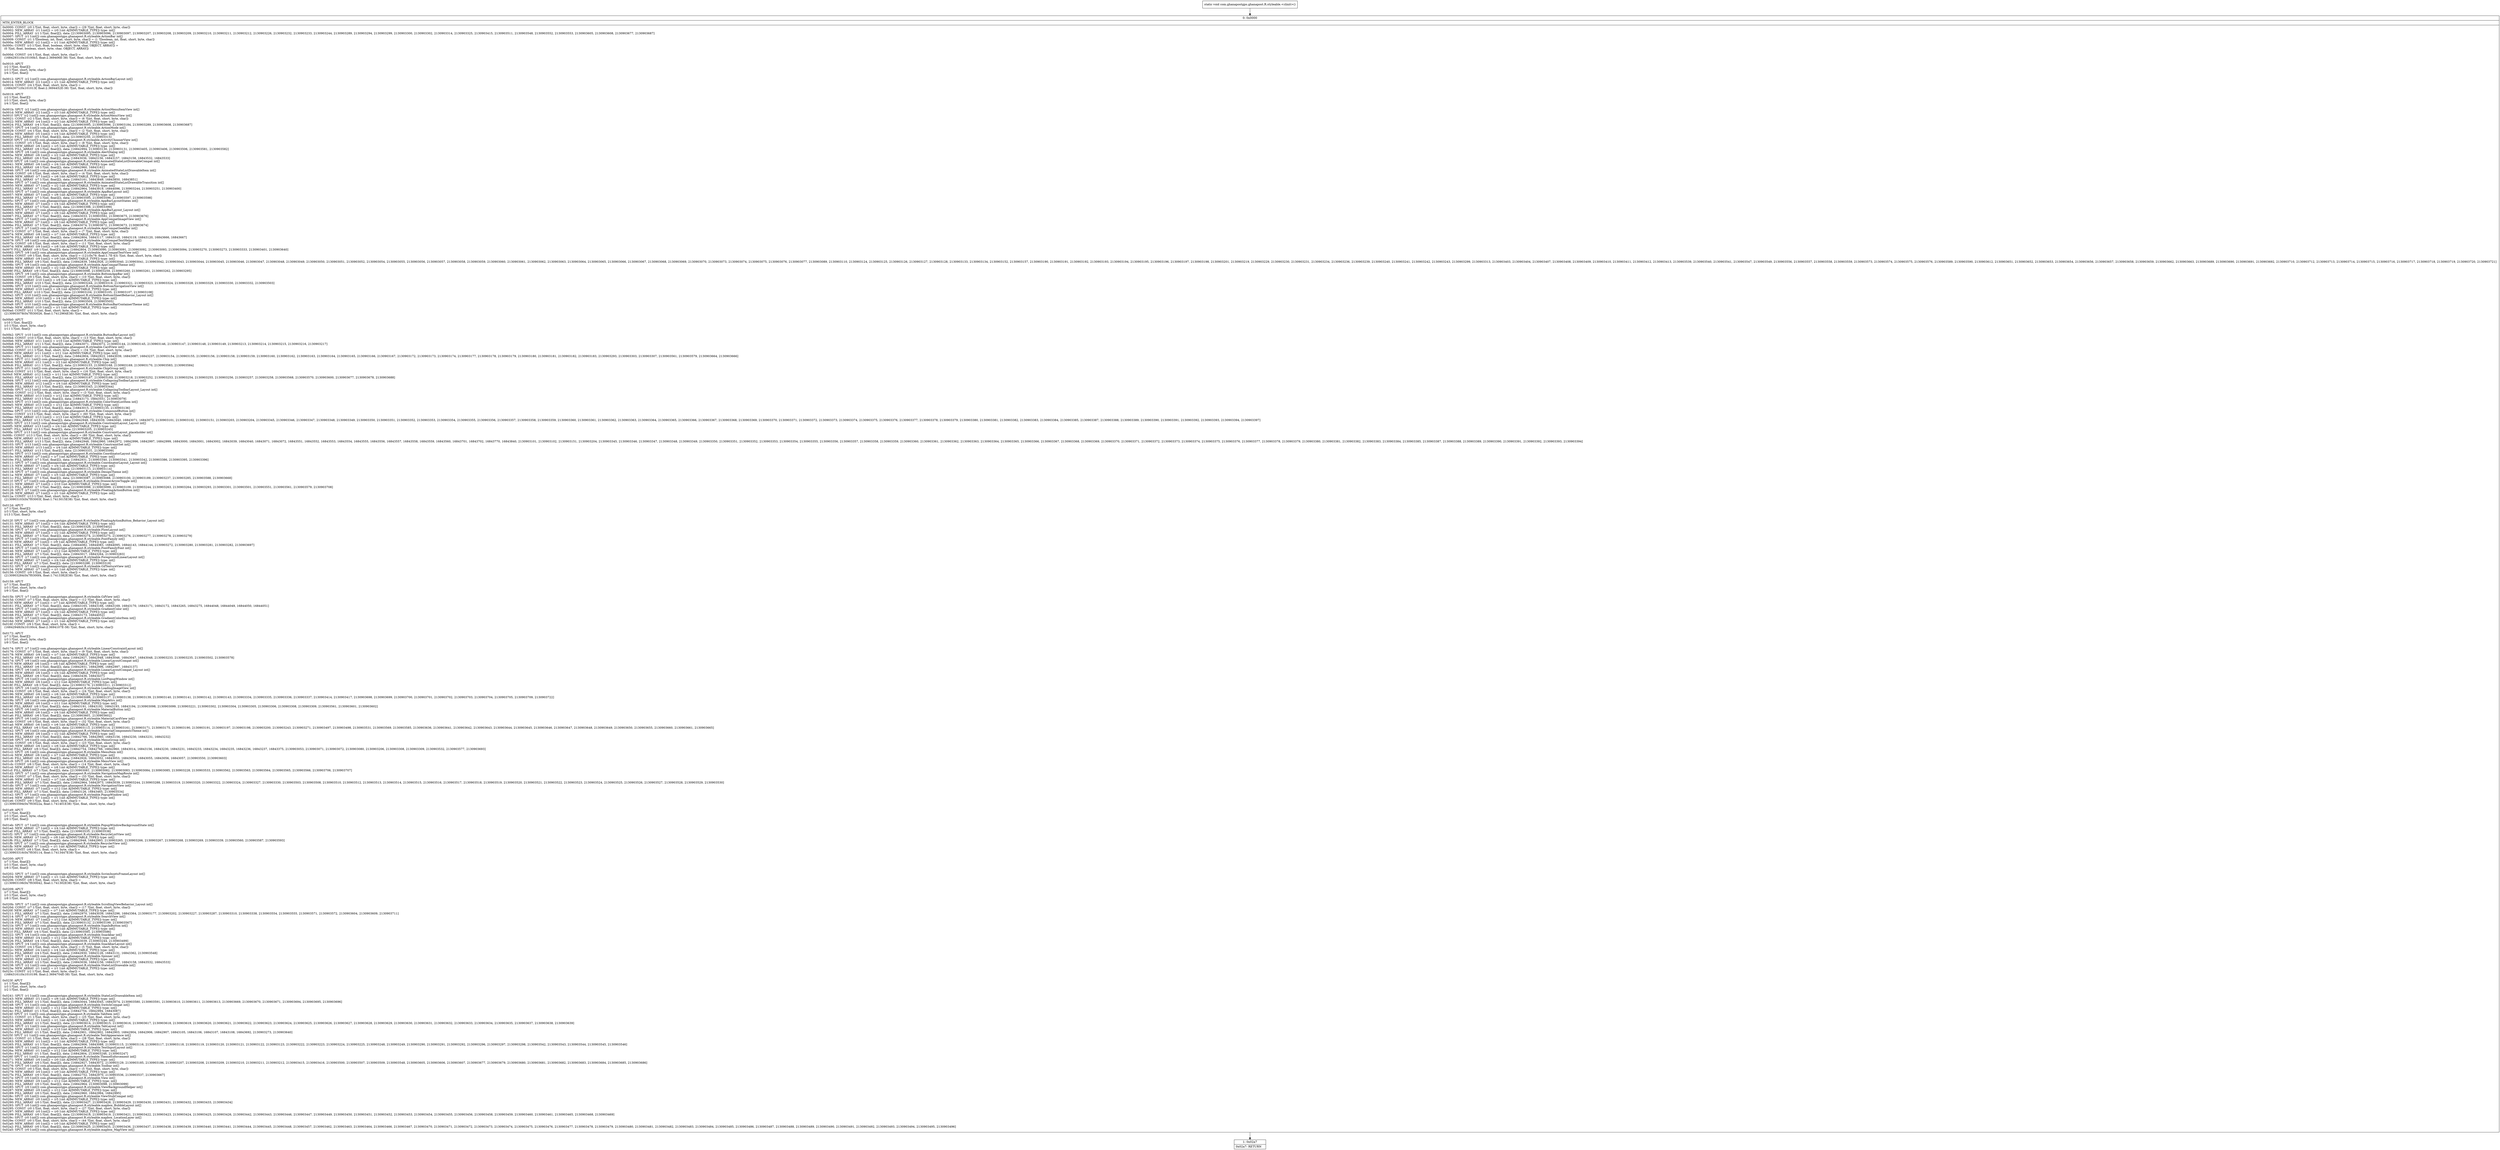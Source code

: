 digraph "CFG forcom.ghanapostgps.ghanapost.R.styleable.\<clinit\>()V" {
Node_0 [shape=record,label="{0\:\ 0x0000|MTH_ENTER_BLOCK\l|0x0000: CONST  (r0 I:?[int, float, short, byte, char]) = (29 ?[int, float, short, byte, char]) \l0x0002: NEW_ARRAY  (r1 I:int[]) = (r0 I:int A[IMMUTABLE_TYPE]) type: int[] \l0x0004: FILL_ARRAY  (r1 I:?[int, float][]), data: [2130903095, 2130903096, 2130903097, 2130903207, 2130903208, 2130903209, 2130903210, 2130903211, 2130903212, 2130903226, 2130903232, 2130903233, 2130903244, 2130903289, 2130903294, 2130903299, 2130903300, 2130903302, 2130903314, 2130903325, 2130903415, 2130903511, 2130903548, 2130903552, 2130903553, 2130903605, 2130903608, 2130903677, 2130903687] \l0x0007: SPUT  (r1 I:int[]) com.ghanapostgps.ghanapost.R.styleable.ActionBar int[] \l0x0009: CONST  (r1 I:?[boolean, int, float, short, byte, char]) = (1 ?[boolean, int, float, short, byte, char]) \l0x000a: NEW_ARRAY  (r2 I:int[]) = (r1 I:int A[IMMUTABLE_TYPE]) type: int[] \l0x000c: CONST  (r3 I:?[int, float, boolean, short, byte, char, OBJECT, ARRAY]) = \l  (0 ?[int, float, boolean, short, byte, char, OBJECT, ARRAY])\l \l0x000d: CONST  (r4 I:?[int, float, short, byte, char]) = \l  (16842931(0x10100b3, float:2.369406E\-38) ?[int, float, short, byte, char])\l \l0x0010: APUT  \l  (r2 I:?[int, float][])\l  (r3 I:?[int, short, byte, char])\l  (r4 I:?[int, float])\l \l0x0012: SPUT  (r2 I:int[]) com.ghanapostgps.ghanapost.R.styleable.ActionBarLayout int[] \l0x0014: NEW_ARRAY  (r2 I:int[]) = (r1 I:int A[IMMUTABLE_TYPE]) type: int[] \l0x0016: CONST  (r4 I:?[int, float, short, byte, char]) = \l  (16843071(0x101013f, float:2.3694452E\-38) ?[int, float, short, byte, char])\l \l0x0019: APUT  \l  (r2 I:?[int, float][])\l  (r3 I:?[int, short, byte, char])\l  (r4 I:?[int, float])\l \l0x001b: SPUT  (r2 I:int[]) com.ghanapostgps.ghanapost.R.styleable.ActionMenuItemView int[] \l0x001d: NEW_ARRAY  (r2 I:int[]) = (r3 I:int A[IMMUTABLE_TYPE]) type: int[] \l0x001f: SPUT  (r2 I:int[]) com.ghanapostgps.ghanapost.R.styleable.ActionMenuView int[] \l0x0021: CONST  (r2 I:?[int, float, short, byte, char]) = (6 ?[int, float, short, byte, char]) \l0x0022: NEW_ARRAY  (r4 I:int[]) = (r2 I:int A[IMMUTABLE_TYPE]) type: int[] \l0x0024: FILL_ARRAY  (r4 I:?[int, float][]), data: [2130903095, 2130903096, 2130903184, 2130903289, 2130903608, 2130903687] \l0x0027: SPUT  (r4 I:int[]) com.ghanapostgps.ghanapost.R.styleable.ActionMode int[] \l0x0029: CONST  (r4 I:?[int, float, short, byte, char]) = (2 ?[int, float, short, byte, char]) \l0x002a: NEW_ARRAY  (r5 I:int[]) = (r4 I:int A[IMMUTABLE_TYPE]) type: int[] \l0x002c: FILL_ARRAY  (r5 I:?[int, float][]), data: [2130903250, 2130903315] \l0x002f: SPUT  (r5 I:int[]) com.ghanapostgps.ghanapost.R.styleable.ActivityChooserView int[] \l0x0031: CONST  (r5 I:?[int, float, short, byte, char]) = (8 ?[int, float, short, byte, char]) \l0x0033: NEW_ARRAY  (r6 I:int[]) = (r5 I:int A[IMMUTABLE_TYPE]) type: int[] \l0x0035: FILL_ARRAY  (r6 I:?[int, float][]), data: [16842994, 2130903130, 2130903131, 2130903405, 2130903406, 2130903506, 2130903581, 2130903582] \l0x0038: SPUT  (r6 I:int[]) com.ghanapostgps.ghanapost.R.styleable.AlertDialog int[] \l0x003a: NEW_ARRAY  (r6 I:int[]) = (r2 I:int A[IMMUTABLE_TYPE]) type: int[] \l0x003c: FILL_ARRAY  (r6 I:?[int, float][]), data: [16843036, 16843156, 16843157, 16843158, 16843532, 16843533] \l0x003f: SPUT  (r6 I:int[]) com.ghanapostgps.ghanapost.R.styleable.AnimatedStateListDrawableCompat int[] \l0x0041: NEW_ARRAY  (r6 I:int[]) = (r4 I:int A[IMMUTABLE_TYPE]) type: int[] \l0x0043: FILL_ARRAY  (r6 I:?[int, float][]), data: [16842960, 16843161] \l0x0046: SPUT  (r6 I:int[]) com.ghanapostgps.ghanapost.R.styleable.AnimatedStateListDrawableItem int[] \l0x0048: CONST  (r6 I:?[int, float, short, byte, char]) = (4 ?[int, float, short, byte, char]) \l0x0049: NEW_ARRAY  (r7 I:int[]) = (r6 I:int A[IMMUTABLE_TYPE]) type: int[] \l0x004b: FILL_ARRAY  (r7 I:?[int, float][]), data: [16843161, 16843849, 16843850, 16843851] \l0x004e: SPUT  (r7 I:int[]) com.ghanapostgps.ghanapost.R.styleable.AnimatedStateListDrawableTransition int[] \l0x0050: NEW_ARRAY  (r7 I:int[]) = (r2 I:int A[IMMUTABLE_TYPE]) type: int[] \l0x0052: FILL_ARRAY  (r7 I:?[int, float][]), data: [16842964, 16843919, 16844096, 2130903244, 2130903251, 2130903400] \l0x0055: SPUT  (r7 I:int[]) com.ghanapostgps.ghanapost.R.styleable.AppBarLayout int[] \l0x0057: NEW_ARRAY  (r7 I:int[]) = (r6 I:int A[IMMUTABLE_TYPE]) type: int[] \l0x0059: FILL_ARRAY  (r7 I:?[int, float][]), data: [2130903595, 2130903596, 2130903597, 2130903598] \l0x005c: SPUT  (r7 I:int[]) com.ghanapostgps.ghanapost.R.styleable.AppBarLayoutStates int[] \l0x005e: NEW_ARRAY  (r7 I:int[]) = (r4 I:int A[IMMUTABLE_TYPE]) type: int[] \l0x0060: FILL_ARRAY  (r7 I:?[int, float][]), data: [2130903398, 2130903399] \l0x0063: SPUT  (r7 I:int[]) com.ghanapostgps.ghanapost.R.styleable.AppBarLayout_Layout int[] \l0x0065: NEW_ARRAY  (r7 I:int[]) = (r6 I:int A[IMMUTABLE_TYPE]) type: int[] \l0x0067: FILL_ARRAY  (r7 I:?[int, float][]), data: [16843033, 2130903592, 2130903675, 2130903676] \l0x006a: SPUT  (r7 I:int[]) com.ghanapostgps.ghanapost.R.styleable.AppCompatImageView int[] \l0x006c: NEW_ARRAY  (r7 I:int[]) = (r6 I:int A[IMMUTABLE_TYPE]) type: int[] \l0x006e: FILL_ARRAY  (r7 I:?[int, float][]), data: [16843074, 2130903672, 2130903673, 2130903674] \l0x0071: SPUT  (r7 I:int[]) com.ghanapostgps.ghanapost.R.styleable.AppCompatSeekBar int[] \l0x0073: CONST  (r7 I:?[int, float, short, byte, char]) = (7 ?[int, float, short, byte, char]) \l0x0074: NEW_ARRAY  (r8 I:int[]) = (r7 I:int A[IMMUTABLE_TYPE]) type: int[] \l0x0076: FILL_ARRAY  (r8 I:?[int, float][]), data: [16842804, 16843117, 16843118, 16843119, 16843120, 16843666, 16843667] \l0x0079: SPUT  (r8 I:int[]) com.ghanapostgps.ghanapost.R.styleable.AppCompatTextHelper int[] \l0x007b: CONST  (r8 I:?[int, float, short, byte, char]) = (11 ?[int, float, short, byte, char]) \l0x007d: NEW_ARRAY  (r9 I:int[]) = (r8 I:int A[IMMUTABLE_TYPE]) type: int[] \l0x007f: FILL_ARRAY  (r9 I:?[int, float][]), data: [16842804, 2130903090, 2130903091, 2130903092, 2130903093, 2130903094, 2130903270, 2130903273, 2130903333, 2130903401, 2130903640] \l0x0082: SPUT  (r9 I:int[]) com.ghanapostgps.ghanapost.R.styleable.AppCompatTextView int[] \l0x0084: CONST  (r9 I:?[int, float, short, byte, char]) = (121(0x79, float:1.7E\-43) ?[int, float, short, byte, char]) \l0x0086: NEW_ARRAY  (r9 I:int[]) = (r9 I:int A[IMMUTABLE_TYPE]) type: int[] \l0x0088: FILL_ARRAY  (r9 I:?[int, float][]), data: [16842839, 16842926, 2130903040, 2130903041, 2130903042, 2130903043, 2130903044, 2130903045, 2130903046, 2130903047, 2130903048, 2130903049, 2130903050, 2130903051, 2130903052, 2130903054, 2130903055, 2130903056, 2130903057, 2130903058, 2130903059, 2130903060, 2130903061, 2130903062, 2130903063, 2130903064, 2130903065, 2130903066, 2130903067, 2130903068, 2130903069, 2130903070, 2130903073, 2130903074, 2130903075, 2130903076, 2130903077, 2130903089, 2130903110, 2130903124, 2130903125, 2130903126, 2130903127, 2130903128, 2130903133, 2130903134, 2130903152, 2130903157, 2130903190, 2130903191, 2130903192, 2130903193, 2130903194, 2130903195, 2130903196, 2130903197, 2130903198, 2130903201, 2130903219, 2130903229, 2130903230, 2130903231, 2130903234, 2130903236, 2130903239, 2130903240, 2130903241, 2130903242, 2130903243, 2130903299, 2130903313, 2130903403, 2130903404, 2130903407, 2130903408, 2130903409, 2130903410, 2130903411, 2130903412, 2130903413, 2130903539, 2130903540, 2130903541, 2130903547, 2130903549, 2130903556, 2130903557, 2130903558, 2130903559, 2130903573, 2130903574, 2130903575, 2130903576, 2130903589, 2130903590, 2130903612, 2130903651, 2130903652, 2130903653, 2130903654, 2130903656, 2130903657, 2130903658, 2130903659, 2130903662, 2130903663, 2130903689, 2130903690, 2130903691, 2130903692, 2130903710, 2130903712, 2130903713, 2130903714, 2130903715, 2130903716, 2130903717, 2130903718, 2130903719, 2130903720, 2130903721] \l0x008b: SPUT  (r9 I:int[]) com.ghanapostgps.ghanapost.R.styleable.AppCompatTheme int[] \l0x008d: NEW_ARRAY  (r9 I:int[]) = (r2 I:int A[IMMUTABLE_TYPE]) type: int[] \l0x008f: FILL_ARRAY  (r9 I:?[int, float][]), data: [2130903098, 2130903259, 2130903260, 2130903261, 2130903262, 2130903295] \l0x0092: SPUT  (r9 I:int[]) com.ghanapostgps.ghanapost.R.styleable.BottomAppBar int[] \l0x0094: CONST  (r9 I:?[int, float, short, byte, char]) = (10 ?[int, float, short, byte, char]) \l0x0096: NEW_ARRAY  (r10 I:int[]) = (r9 I:int A[IMMUTABLE_TYPE]) type: int[] \l0x0098: FILL_ARRAY  (r10 I:?[int, float][]), data: [2130903244, 2130903319, 2130903321, 2130903323, 2130903324, 2130903328, 2130903329, 2130903330, 2130903332, 2130903503] \l0x009b: SPUT  (r10 I:int[]) com.ghanapostgps.ghanapost.R.styleable.BottomNavigationView int[] \l0x009d: NEW_ARRAY  (r10 I:int[]) = (r6 I:int A[IMMUTABLE_TYPE]) type: int[] \l0x009f: FILL_ARRAY  (r10 I:?[int, float][]), data: [2130903104, 2130903105, 2130903107, 2130903108] \l0x00a2: SPUT  (r10 I:int[]) com.ghanapostgps.ghanapost.R.styleable.BottomSheetBehavior_Layout int[] \l0x00a4: NEW_ARRAY  (r10 I:int[]) = (r4 I:int A[IMMUTABLE_TYPE]) type: int[] \l0x00a6: FILL_ARRAY  (r10 I:?[int, float][]), data: [2130903504, 2130903505] \l0x00a9: SPUT  (r10 I:int[]) com.ghanapostgps.ghanapost.R.styleable.ButtonBarContainerTheme int[] \l0x00ab: NEW_ARRAY  (r10 I:int[]) = (r1 I:int A[IMMUTABLE_TYPE]) type: int[] \l0x00ad: CONST  (r11 I:?[int, float, short, byte, char]) = \l  (2130903078(0x7f030026, float:1.7412964E38) ?[int, float, short, byte, char])\l \l0x00b0: APUT  \l  (r10 I:?[int, float][])\l  (r3 I:?[int, short, byte, char])\l  (r11 I:?[int, float])\l \l0x00b2: SPUT  (r10 I:int[]) com.ghanapostgps.ghanapost.R.styleable.ButtonBarLayout int[] \l0x00b4: CONST  (r10 I:?[int, float, short, byte, char]) = (13 ?[int, float, short, byte, char]) \l0x00b6: NEW_ARRAY  (r11 I:int[]) = (r10 I:int A[IMMUTABLE_TYPE]) type: int[] \l0x00b8: FILL_ARRAY  (r11 I:?[int, float][]), data: [16843071, 16843072, 2130903144, 2130903145, 2130903146, 2130903147, 2130903148, 2130903149, 2130903213, 2130903214, 2130903215, 2130903216, 2130903217] \l0x00bb: SPUT  (r11 I:int[]) com.ghanapostgps.ghanapost.R.styleable.CardView int[] \l0x00bd: CONST  (r11 I:?[int, float, short, byte, char]) = (34 ?[int, float, short, byte, char]) \l0x00bf: NEW_ARRAY  (r11 I:int[]) = (r11 I:int A[IMMUTABLE_TYPE]) type: int[] \l0x00c1: FILL_ARRAY  (r11 I:?[int, float][]), data: [16842804, 16842923, 16843039, 16843087, 16843237, 2130903154, 2130903155, 2130903156, 2130903158, 2130903159, 2130903160, 2130903162, 2130903163, 2130903164, 2130903165, 2130903166, 2130903167, 2130903172, 2130903173, 2130903174, 2130903177, 2130903178, 2130903179, 2130903180, 2130903181, 2130903182, 2130903183, 2130903293, 2130903303, 2130903307, 2130903561, 2130903579, 2130903664, 2130903666] \l0x00c4: SPUT  (r11 I:int[]) com.ghanapostgps.ghanapost.R.styleable.Chip int[] \l0x00c6: NEW_ARRAY  (r11 I:int[]) = (r2 I:int A[IMMUTABLE_TYPE]) type: int[] \l0x00c8: FILL_ARRAY  (r11 I:?[int, float][]), data: [2130903153, 2130903168, 2130903169, 2130903170, 2130903583, 2130903584] \l0x00cb: SPUT  (r11 I:int[]) com.ghanapostgps.ghanapost.R.styleable.ChipGroup int[] \l0x00cd: CONST  (r11 I:?[int, float, short, byte, char]) = (16 ?[int, float, short, byte, char]) \l0x00cf: NEW_ARRAY  (r12 I:int[]) = (r11 I:int A[IMMUTABLE_TYPE]) type: int[] \l0x00d1: FILL_ARRAY  (r12 I:?[int, float][]), data: [2130903187, 2130903188, 2130903218, 2130903252, 2130903253, 2130903254, 2130903255, 2130903256, 2130903257, 2130903258, 2130903568, 2130903570, 2130903600, 2130903677, 2130903678, 2130903688] \l0x00d4: SPUT  (r12 I:int[]) com.ghanapostgps.ghanapost.R.styleable.CollapsingToolbarLayout int[] \l0x00d6: NEW_ARRAY  (r12 I:int[]) = (r4 I:int A[IMMUTABLE_TYPE]) type: int[] \l0x00d8: FILL_ARRAY  (r12 I:?[int, float][]), data: [2130903343, 2130903344] \l0x00db: SPUT  (r12 I:int[]) com.ghanapostgps.ghanapost.R.styleable.CollapsingToolbarLayout_Layout int[] \l0x00dd: CONST  (r12 I:?[int, float, short, byte, char]) = (3 ?[int, float, short, byte, char]) \l0x00de: NEW_ARRAY  (r13 I:int[]) = (r12 I:int A[IMMUTABLE_TYPE]) type: int[] \l0x00e0: FILL_ARRAY  (r13 I:?[int, float][]), data: [16843173, 16843551, 2130903079] \l0x00e3: SPUT  (r13 I:int[]) com.ghanapostgps.ghanapost.R.styleable.ColorStateListItem int[] \l0x00e5: NEW_ARRAY  (r13 I:int[]) = (r12 I:int A[IMMUTABLE_TYPE]) type: int[] \l0x00e7: FILL_ARRAY  (r13 I:?[int, float][]), data: [16843015, 2130903135, 2130903136] \l0x00ea: SPUT  (r13 I:int[]) com.ghanapostgps.ghanapost.R.styleable.CompoundButton int[] \l0x00ec: CONST  (r13 I:?[int, float, short, byte, char]) = (60 ?[int, float, short, byte, char]) \l0x00ee: NEW_ARRAY  (r13 I:int[]) = (r13 I:int A[IMMUTABLE_TYPE]) type: int[] \l0x00f0: FILL_ARRAY  (r13 I:?[int, float][]), data: [16842948, 16843039, 16843040, 16843071, 16843072, 2130903101, 2130903102, 2130903151, 2130903203, 2130903204, 2130903345, 2130903346, 2130903347, 2130903348, 2130903349, 2130903350, 2130903351, 2130903352, 2130903353, 2130903354, 2130903355, 2130903356, 2130903357, 2130903358, 2130903359, 2130903360, 2130903361, 2130903362, 2130903363, 2130903364, 2130903365, 2130903366, 2130903367, 2130903368, 2130903369, 2130903370, 2130903371, 2130903372, 2130903373, 2130903374, 2130903375, 2130903376, 2130903377, 2130903378, 2130903379, 2130903380, 2130903381, 2130903382, 2130903383, 2130903384, 2130903385, 2130903387, 2130903388, 2130903389, 2130903390, 2130903391, 2130903392, 2130903393, 2130903394, 2130903397] \l0x00f3: SPUT  (r13 I:int[]) com.ghanapostgps.ghanapost.R.styleable.ConstraintLayout_Layout int[] \l0x00f5: NEW_ARRAY  (r13 I:int[]) = (r4 I:int A[IMMUTABLE_TYPE]) type: int[] \l0x00f7: FILL_ARRAY  (r13 I:?[int, float][]), data: [2130903205, 2130903245] \l0x00fa: SPUT  (r13 I:int[]) com.ghanapostgps.ghanapost.R.styleable.ConstraintLayout_placeholder int[] \l0x00fc: CONST  (r13 I:?[int, float, short, byte, char]) = (80 ?[int, float, short, byte, char]) \l0x00fe: NEW_ARRAY  (r13 I:int[]) = (r13 I:int A[IMMUTABLE_TYPE]) type: int[] \l0x0100: FILL_ARRAY  (r13 I:?[int, float][]), data: [16842948, 16842960, 16842972, 16842996, 16842997, 16842999, 16843000, 16843001, 16843002, 16843039, 16843040, 16843071, 16843072, 16843551, 16843552, 16843553, 16843554, 16843555, 16843556, 16843557, 16843558, 16843559, 16843560, 16843701, 16843702, 16843770, 16843840, 2130903101, 2130903102, 2130903151, 2130903204, 2130903345, 2130903346, 2130903347, 2130903348, 2130903349, 2130903350, 2130903351, 2130903352, 2130903353, 2130903354, 2130903355, 2130903356, 2130903357, 2130903358, 2130903359, 2130903360, 2130903361, 2130903362, 2130903363, 2130903364, 2130903365, 2130903366, 2130903367, 2130903368, 2130903369, 2130903370, 2130903371, 2130903372, 2130903373, 2130903374, 2130903375, 2130903376, 2130903377, 2130903378, 2130903379, 2130903380, 2130903381, 2130903382, 2130903383, 2130903384, 2130903385, 2130903387, 2130903388, 2130903389, 2130903390, 2130903391, 2130903392, 2130903393, 2130903394] \l0x0103: SPUT  (r13 I:int[]) com.ghanapostgps.ghanapost.R.styleable.ConstraintSet int[] \l0x0105: NEW_ARRAY  (r13 I:int[]) = (r4 I:int A[IMMUTABLE_TYPE]) type: int[] \l0x0107: FILL_ARRAY  (r13 I:?[int, float][]), data: [2130903331, 2130903599] \l0x010a: SPUT  (r13 I:int[]) com.ghanapostgps.ghanapost.R.styleable.CoordinatorLayout int[] \l0x010c: NEW_ARRAY  (r7 I:int[]) = (r7 I:int A[IMMUTABLE_TYPE]) type: int[] \l0x010e: FILL_ARRAY  (r7 I:?[int, float][]), data: [16842931, 2130903340, 2130903341, 2130903342, 2130903386, 2130903395, 2130903396] \l0x0111: SPUT  (r7 I:int[]) com.ghanapostgps.ghanapost.R.styleable.CoordinatorLayout_Layout int[] \l0x0113: NEW_ARRAY  (r7 I:int[]) = (r4 I:int A[IMMUTABLE_TYPE]) type: int[] \l0x0115: FILL_ARRAY  (r7 I:?[int, float][]), data: [2130903113, 2130903114] \l0x0118: SPUT  (r7 I:int[]) com.ghanapostgps.ghanapost.R.styleable.DesignTheme int[] \l0x011a: NEW_ARRAY  (r7 I:int[]) = (r5 I:int A[IMMUTABLE_TYPE]) type: int[] \l0x011c: FILL_ARRAY  (r7 I:?[int, float][]), data: [2130903087, 2130903088, 2130903100, 2130903189, 2130903237, 2130903285, 2130903588, 2130903668] \l0x011f: SPUT  (r7 I:int[]) com.ghanapostgps.ghanapost.R.styleable.DrawerArrowToggle int[] \l0x0121: NEW_ARRAY  (r7 I:int[]) = (r10 I:int A[IMMUTABLE_TYPE]) type: int[] \l0x0123: FILL_ARRAY  (r7 I:?[int, float][]), data: [2130903098, 2130903099, 2130903109, 2130903244, 2130903263, 2130903264, 2130903293, 2130903301, 2130903501, 2130903551, 2130903561, 2130903579, 2130903708] \l0x0126: SPUT  (r7 I:int[]) com.ghanapostgps.ghanapost.R.styleable.FloatingActionButton int[] \l0x0128: NEW_ARRAY  (r7 I:int[]) = (r1 I:int A[IMMUTABLE_TYPE]) type: int[] \l0x012a: CONST  (r13 I:?[int, float, short, byte, char]) = \l  (2130903103(0x7f03003f, float:1.7413015E38) ?[int, float, short, byte, char])\l \l0x012d: APUT  \l  (r7 I:?[int, float][])\l  (r3 I:?[int, short, byte, char])\l  (r13 I:?[int, float])\l \l0x012f: SPUT  (r7 I:int[]) com.ghanapostgps.ghanapost.R.styleable.FloatingActionButton_Behavior_Layout int[] \l0x0131: NEW_ARRAY  (r7 I:int[]) = (r4 I:int A[IMMUTABLE_TYPE]) type: int[] \l0x0133: FILL_ARRAY  (r7 I:?[int, float][]), data: [2130903326, 2130903402] \l0x0136: SPUT  (r7 I:int[]) com.ghanapostgps.ghanapost.R.styleable.FlowLayout int[] \l0x0138: NEW_ARRAY  (r7 I:int[]) = (r2 I:int A[IMMUTABLE_TYPE]) type: int[] \l0x013a: FILL_ARRAY  (r7 I:?[int, float][]), data: [2130903274, 2130903275, 2130903276, 2130903277, 2130903278, 2130903279] \l0x013d: SPUT  (r7 I:int[]) com.ghanapostgps.ghanapost.R.styleable.FontFamily int[] \l0x013f: NEW_ARRAY  (r7 I:int[]) = (r9 I:int A[IMMUTABLE_TYPE]) type: int[] \l0x0141: FILL_ARRAY  (r7 I:?[int, float][]), data: [16844082, 16844083, 16844095, 16844143, 16844144, 2130903272, 2130903280, 2130903281, 2130903282, 2130903697] \l0x0144: SPUT  (r7 I:int[]) com.ghanapostgps.ghanapost.R.styleable.FontFamilyFont int[] \l0x0146: NEW_ARRAY  (r7 I:int[]) = (r12 I:int A[IMMUTABLE_TYPE]) type: int[] \l0x0148: FILL_ARRAY  (r7 I:?[int, float][]), data: [16843017, 16843264, 2130903283] \l0x014b: SPUT  (r7 I:int[]) com.ghanapostgps.ghanapost.R.styleable.ForegroundLinearLayout int[] \l0x014d: NEW_ARRAY  (r7 I:int[]) = (r4 I:int A[IMMUTABLE_TYPE]) type: int[] \l0x014f: FILL_ARRAY  (r7 I:?[int, float][]), data: [2130903286, 2130903318] \l0x0152: SPUT  (r7 I:int[]) com.ghanapostgps.ghanapost.R.styleable.GifTextureView int[] \l0x0154: NEW_ARRAY  (r7 I:int[]) = (r1 I:int A[IMMUTABLE_TYPE]) type: int[] \l0x0156: CONST  (r9 I:?[int, float, short, byte, char]) = \l  (2130903284(0x7f0300f4, float:1.7413382E38) ?[int, float, short, byte, char])\l \l0x0159: APUT  \l  (r7 I:?[int, float][])\l  (r3 I:?[int, short, byte, char])\l  (r9 I:?[int, float])\l \l0x015b: SPUT  (r7 I:int[]) com.ghanapostgps.ghanapost.R.styleable.GifView int[] \l0x015d: CONST  (r7 I:?[int, float, short, byte, char]) = (12 ?[int, float, short, byte, char]) \l0x015f: NEW_ARRAY  (r7 I:int[]) = (r7 I:int A[IMMUTABLE_TYPE]) type: int[] \l0x0161: FILL_ARRAY  (r7 I:?[int, float][]), data: [16843165, 16843166, 16843169, 16843170, 16843171, 16843172, 16843265, 16843275, 16844048, 16844049, 16844050, 16844051] \l0x0164: SPUT  (r7 I:int[]) com.ghanapostgps.ghanapost.R.styleable.GradientColor int[] \l0x0166: NEW_ARRAY  (r7 I:int[]) = (r4 I:int A[IMMUTABLE_TYPE]) type: int[] \l0x0168: FILL_ARRAY  (r7 I:?[int, float][]), data: [16843173, 16844052] \l0x016b: SPUT  (r7 I:int[]) com.ghanapostgps.ghanapost.R.styleable.GradientColorItem int[] \l0x016d: NEW_ARRAY  (r7 I:int[]) = (r1 I:int A[IMMUTABLE_TYPE]) type: int[] \l0x016f: CONST  (r9 I:?[int, float, short, byte, char]) = \l  (16842948(0x10100c4, float:2.3694107E\-38) ?[int, float, short, byte, char])\l \l0x0172: APUT  \l  (r7 I:?[int, float][])\l  (r3 I:?[int, short, byte, char])\l  (r9 I:?[int, float])\l \l0x0174: SPUT  (r7 I:int[]) com.ghanapostgps.ghanapost.R.styleable.LinearConstraintLayout int[] \l0x0176: CONST  (r7 I:?[int, float, short, byte, char]) = (9 ?[int, float, short, byte, char]) \l0x0178: NEW_ARRAY  (r9 I:int[]) = (r7 I:int A[IMMUTABLE_TYPE]) type: int[] \l0x017a: FILL_ARRAY  (r9 I:?[int, float][]), data: [16842927, 16842948, 16843046, 16843047, 16843048, 2130903233, 2130903235, 2130903502, 2130903578] \l0x017d: SPUT  (r9 I:int[]) com.ghanapostgps.ghanapost.R.styleable.LinearLayoutCompat int[] \l0x017f: NEW_ARRAY  (r6 I:int[]) = (r6 I:int A[IMMUTABLE_TYPE]) type: int[] \l0x0181: FILL_ARRAY  (r6 I:?[int, float][]), data: [16842931, 16842996, 16842997, 16843137] \l0x0184: SPUT  (r6 I:int[]) com.ghanapostgps.ghanapost.R.styleable.LinearLayoutCompat_Layout int[] \l0x0186: NEW_ARRAY  (r6 I:int[]) = (r4 I:int A[IMMUTABLE_TYPE]) type: int[] \l0x0188: FILL_ARRAY  (r6 I:?[int, float][]), data: [16843436, 16843437] \l0x018b: SPUT  (r6 I:int[]) com.ghanapostgps.ghanapost.R.styleable.ListPopupWindow int[] \l0x018d: NEW_ARRAY  (r6 I:int[]) = (r12 I:int A[IMMUTABLE_TYPE]) type: int[] \l0x018f: FILL_ARRAY  (r6 I:?[int, float][]), data: [2130903176, 2130903311, 2130903312] \l0x0192: SPUT  (r6 I:int[]) com.ghanapostgps.ghanapost.R.styleable.LoadingImageView int[] \l0x0194: CONST  (r6 I:?[int, float, short, byte, char]) = (24 ?[int, float, short, byte, char]) \l0x0196: NEW_ARRAY  (r6 I:int[]) = (r6 I:int A[IMMUTABLE_TYPE]) type: int[] \l0x0198: FILL_ARRAY  (r6 I:?[int, float][]), data: [2130903086, 2130903137, 2130903138, 2130903139, 2130903140, 2130903141, 2130903142, 2130903143, 2130903334, 2130903335, 2130903336, 2130903337, 2130903414, 2130903417, 2130903698, 2130903699, 2130903700, 2130903701, 2130903702, 2130903703, 2130903704, 2130903705, 2130903709, 2130903722] \l0x019b: SPUT  (r6 I:int[]) com.ghanapostgps.ghanapost.R.styleable.MapAttrs int[] \l0x019d: NEW_ARRAY  (r6 I:int[]) = (r11 I:int A[IMMUTABLE_TYPE]) type: int[] \l0x019f: FILL_ARRAY  (r6 I:?[int, float][]), data: [16843191, 16843192, 16843193, 16843194, 2130903098, 2130903099, 2130903221, 2130903302, 2130903304, 2130903305, 2130903306, 2130903308, 2130903309, 2130903561, 2130903601, 2130903602] \l0x01a2: SPUT  (r6 I:int[]) com.ghanapostgps.ghanapost.R.styleable.MaterialButton int[] \l0x01a4: NEW_ARRAY  (r6 I:int[]) = (r4 I:int A[IMMUTABLE_TYPE]) type: int[] \l0x01a6: FILL_ARRAY  (r6 I:?[int, float][]), data: [2130903601, 2130903602] \l0x01a9: SPUT  (r6 I:int[]) com.ghanapostgps.ghanapost.R.styleable.MaterialCardView int[] \l0x01ab: CONST  (r6 I:?[int, float, short, byte, char]) = (32 ?[int, float, short, byte, char]) \l0x01ad: NEW_ARRAY  (r6 I:int[]) = (r6 I:int A[IMMUTABLE_TYPE]) type: int[] \l0x01af: FILL_ARRAY  (r6 I:?[int, float][]), data: [2130903113, 2130903114, 2130903161, 2130903171, 2130903175, 2130903190, 2130903191, 2130903197, 2130903198, 2130903200, 2130903243, 2130903271, 2130903497, 2130903498, 2130903531, 2130903569, 2130903585, 2130903636, 2130903641, 2130903642, 2130903643, 2130903644, 2130903645, 2130903646, 2130903647, 2130903648, 2130903649, 2130903650, 2130903655, 2130903660, 2130903661, 2130903665] \l0x01b2: SPUT  (r6 I:int[]) com.ghanapostgps.ghanapost.R.styleable.MaterialComponentsTheme int[] \l0x01b4: NEW_ARRAY  (r6 I:int[]) = (r2 I:int A[IMMUTABLE_TYPE]) type: int[] \l0x01b6: FILL_ARRAY  (r6 I:?[int, float][]), data: [16842766, 16842960, 16843156, 16843230, 16843231, 16843232] \l0x01b9: SPUT  (r6 I:int[]) com.ghanapostgps.ghanapost.R.styleable.MenuGroup int[] \l0x01bb: CONST  (r6 I:?[int, float, short, byte, char]) = (23 ?[int, float, short, byte, char]) \l0x01bd: NEW_ARRAY  (r6 I:int[]) = (r6 I:int A[IMMUTABLE_TYPE]) type: int[] \l0x01bf: FILL_ARRAY  (r6 I:?[int, float][]), data: [16842754, 16842766, 16842960, 16843014, 16843156, 16843230, 16843231, 16843233, 16843234, 16843235, 16843236, 16843237, 16843375, 2130903053, 2130903071, 2130903072, 2130903080, 2130903206, 2130903308, 2130903309, 2130903532, 2130903577, 2130903693] \l0x01c2: SPUT  (r6 I:int[]) com.ghanapostgps.ghanapost.R.styleable.MenuItem int[] \l0x01c4: NEW_ARRAY  (r6 I:int[]) = (r7 I:int A[IMMUTABLE_TYPE]) type: int[] \l0x01c6: FILL_ARRAY  (r6 I:?[int, float][]), data: [16842926, 16843052, 16843053, 16843054, 16843055, 16843056, 16843057, 2130903550, 2130903603] \l0x01c9: SPUT  (r6 I:int[]) com.ghanapostgps.ghanapost.R.styleable.MenuView int[] \l0x01cb: CONST  (r6 I:?[int, float, short, byte, char]) = (14 ?[int, float, short, byte, char]) \l0x01cd: NEW_ARRAY  (r7 I:int[]) = (r6 I:int A[IMMUTABLE_TYPE]) type: int[] \l0x01cf: FILL_ARRAY  (r7 I:?[int, float][]), data: [2130903081, 2130903082, 2130903083, 2130903084, 2130903085, 2130903228, 2130903533, 2130903562, 2130903563, 2130903564, 2130903565, 2130903566, 2130903706, 2130903707] \l0x01d2: SPUT  (r7 I:int[]) com.ghanapostgps.ghanapost.R.styleable.NavigationMapRoute int[] \l0x01d4: CONST  (r7 I:?[int, float, short, byte, char]) = (33 ?[int, float, short, byte, char]) \l0x01d6: NEW_ARRAY  (r7 I:int[]) = (r7 I:int A[IMMUTABLE_TYPE]) type: int[] \l0x01d8: FILL_ARRAY  (r7 I:?[int, float][]), data: [16842964, 16842973, 16843039, 2130903244, 2130903288, 2130903319, 2130903320, 2130903322, 2130903324, 2130903327, 2130903330, 2130903503, 2130903508, 2130903510, 2130903512, 2130903513, 2130903514, 2130903515, 2130903516, 2130903517, 2130903518, 2130903519, 2130903520, 2130903521, 2130903522, 2130903523, 2130903524, 2130903525, 2130903526, 2130903527, 2130903528, 2130903529, 2130903530] \l0x01db: SPUT  (r7 I:int[]) com.ghanapostgps.ghanapost.R.styleable.NavigationView int[] \l0x01dd: NEW_ARRAY  (r7 I:int[]) = (r12 I:int A[IMMUTABLE_TYPE]) type: int[] \l0x01df: FILL_ARRAY  (r7 I:?[int, float][]), data: [16843126, 16843465, 2130903534] \l0x01e2: SPUT  (r7 I:int[]) com.ghanapostgps.ghanapost.R.styleable.PopupWindow int[] \l0x01e4: NEW_ARRAY  (r7 I:int[]) = (r1 I:int A[IMMUTABLE_TYPE]) type: int[] \l0x01e6: CONST  (r9 I:?[int, float, short, byte, char]) = \l  (2130903594(0x7f03022a, float:1.741401E38) ?[int, float, short, byte, char])\l \l0x01e9: APUT  \l  (r7 I:?[int, float][])\l  (r3 I:?[int, short, byte, char])\l  (r9 I:?[int, float])\l \l0x01eb: SPUT  (r7 I:int[]) com.ghanapostgps.ghanapost.R.styleable.PopupWindowBackgroundState int[] \l0x01ed: NEW_ARRAY  (r7 I:int[]) = (r4 I:int A[IMMUTABLE_TYPE]) type: int[] \l0x01ef: FILL_ARRAY  (r7 I:?[int, float][]), data: [2130903535, 2130903538] \l0x01f2: SPUT  (r7 I:int[]) com.ghanapostgps.ghanapost.R.styleable.RecycleListView int[] \l0x01f4: NEW_ARRAY  (r7 I:int[]) = (r8 I:int A[IMMUTABLE_TYPE]) type: int[] \l0x01f6: FILL_ARRAY  (r7 I:?[int, float][]), data: [16842948, 16842993, 2130903265, 2130903266, 2130903267, 2130903268, 2130903269, 2130903339, 2130903560, 2130903587, 2130903593] \l0x01f9: SPUT  (r7 I:int[]) com.ghanapostgps.ghanapost.R.styleable.RecyclerView int[] \l0x01fb: NEW_ARRAY  (r7 I:int[]) = (r1 I:int A[IMMUTABLE_TYPE]) type: int[] \l0x01fd: CONST  (r8 I:?[int, float, short, byte, char]) = \l  (2130903316(0x7f030114, float:1.7413447E38) ?[int, float, short, byte, char])\l \l0x0200: APUT  \l  (r7 I:?[int, float][])\l  (r3 I:?[int, short, byte, char])\l  (r8 I:?[int, float])\l \l0x0202: SPUT  (r7 I:int[]) com.ghanapostgps.ghanapost.R.styleable.ScrimInsetsFrameLayout int[] \l0x0204: NEW_ARRAY  (r7 I:int[]) = (r1 I:int A[IMMUTABLE_TYPE]) type: int[] \l0x0206: CONST  (r8 I:?[int, float, short, byte, char]) = \l  (2130903106(0x7f030042, float:1.741302E38) ?[int, float, short, byte, char])\l \l0x0209: APUT  \l  (r7 I:?[int, float][])\l  (r3 I:?[int, short, byte, char])\l  (r8 I:?[int, float])\l \l0x020b: SPUT  (r7 I:int[]) com.ghanapostgps.ghanapost.R.styleable.ScrollingViewBehavior_Layout int[] \l0x020d: CONST  (r7 I:?[int, float, short, byte, char]) = (17 ?[int, float, short, byte, char]) \l0x020f: NEW_ARRAY  (r7 I:int[]) = (r7 I:int A[IMMUTABLE_TYPE]) type: int[] \l0x0211: FILL_ARRAY  (r7 I:?[int, float][]), data: [16842970, 16843039, 16843296, 16843364, 2130903177, 2130903202, 2130903227, 2130903287, 2130903310, 2130903338, 2130903554, 2130903555, 2130903571, 2130903572, 2130903604, 2130903609, 2130903711] \l0x0214: SPUT  (r7 I:int[]) com.ghanapostgps.ghanapost.R.styleable.SearchView int[] \l0x0216: NEW_ARRAY  (r7 I:int[]) = (r12 I:int A[IMMUTABLE_TYPE]) type: int[] \l0x0218: FILL_ARRAY  (r7 I:?[int, float][]), data: [2130903132, 2130903199, 2130903567] \l0x021b: SPUT  (r7 I:int[]) com.ghanapostgps.ghanapost.R.styleable.SignInButton int[] \l0x021d: NEW_ARRAY  (r4 I:int[]) = (r4 I:int A[IMMUTABLE_TYPE]) type: int[] \l0x021f: FILL_ARRAY  (r4 I:?[int, float][]), data: [2130903585, 2130903586] \l0x0222: SPUT  (r4 I:int[]) com.ghanapostgps.ghanapost.R.styleable.Snackbar int[] \l0x0224: NEW_ARRAY  (r4 I:int[]) = (r12 I:int A[IMMUTABLE_TYPE]) type: int[] \l0x0226: FILL_ARRAY  (r4 I:?[int, float][]), data: [16843039, 2130903244, 2130903499] \l0x0229: SPUT  (r4 I:int[]) com.ghanapostgps.ghanapost.R.styleable.SnackbarLayout int[] \l0x022b: CONST  (r4 I:?[int, float, short, byte, char]) = (5 ?[int, float, short, byte, char]) \l0x022c: NEW_ARRAY  (r4 I:int[]) = (r4 I:int A[IMMUTABLE_TYPE]) type: int[] \l0x022e: FILL_ARRAY  (r4 I:?[int, float][]), data: [16842930, 16843126, 16843131, 16843362, 2130903548] \l0x0231: SPUT  (r4 I:int[]) com.ghanapostgps.ghanapost.R.styleable.Spinner int[] \l0x0233: NEW_ARRAY  (r2 I:int[]) = (r2 I:int A[IMMUTABLE_TYPE]) type: int[] \l0x0235: FILL_ARRAY  (r2 I:?[int, float][]), data: [16843036, 16843156, 16843157, 16843158, 16843532, 16843533] \l0x0238: SPUT  (r2 I:int[]) com.ghanapostgps.ghanapost.R.styleable.StateListDrawable int[] \l0x023a: NEW_ARRAY  (r1 I:int[]) = (r1 I:int A[IMMUTABLE_TYPE]) type: int[] \l0x023c: CONST  (r2 I:?[int, float, short, byte, char]) = \l  (16843161(0x1010199, float:2.3694704E\-38) ?[int, float, short, byte, char])\l \l0x023f: APUT  \l  (r1 I:?[int, float][])\l  (r3 I:?[int, short, byte, char])\l  (r2 I:?[int, float])\l \l0x0241: SPUT  (r1 I:int[]) com.ghanapostgps.ghanapost.R.styleable.StateListDrawableItem int[] \l0x0243: NEW_ARRAY  (r1 I:int[]) = (r6 I:int A[IMMUTABLE_TYPE]) type: int[] \l0x0245: FILL_ARRAY  (r1 I:?[int, float][]), data: [16843044, 16843045, 16843074, 2130903580, 2130903591, 2130903610, 2130903611, 2130903613, 2130903669, 2130903670, 2130903671, 2130903694, 2130903695, 2130903696] \l0x0248: SPUT  (r1 I:int[]) com.ghanapostgps.ghanapost.R.styleable.SwitchCompat int[] \l0x024a: NEW_ARRAY  (r1 I:int[]) = (r12 I:int A[IMMUTABLE_TYPE]) type: int[] \l0x024c: FILL_ARRAY  (r1 I:?[int, float][]), data: [16842754, 16842994, 16843087] \l0x024f: SPUT  (r1 I:int[]) com.ghanapostgps.ghanapost.R.styleable.TabItem int[] \l0x0251: CONST  (r1 I:?[int, float, short, byte, char]) = (25 ?[int, float, short, byte, char]) \l0x0253: NEW_ARRAY  (r1 I:int[]) = (r1 I:int A[IMMUTABLE_TYPE]) type: int[] \l0x0255: FILL_ARRAY  (r1 I:?[int, float][]), data: [2130903614, 2130903615, 2130903616, 2130903617, 2130903618, 2130903619, 2130903620, 2130903621, 2130903622, 2130903623, 2130903624, 2130903625, 2130903626, 2130903627, 2130903628, 2130903629, 2130903630, 2130903631, 2130903632, 2130903633, 2130903634, 2130903635, 2130903637, 2130903638, 2130903639] \l0x0258: SPUT  (r1 I:int[]) com.ghanapostgps.ghanapost.R.styleable.TabLayout int[] \l0x025a: NEW_ARRAY  (r1 I:int[]) = (r10 I:int A[IMMUTABLE_TYPE]) type: int[] \l0x025c: FILL_ARRAY  (r1 I:?[int, float][]), data: [16842901, 16842902, 16842903, 16842904, 16842906, 16842907, 16843105, 16843106, 16843107, 16843108, 16843692, 2130903273, 2130903640] \l0x025f: SPUT  (r1 I:int[]) com.ghanapostgps.ghanapost.R.styleable.TextAppearance int[] \l0x0261: CONST  (r1 I:?[int, float, short, byte, char]) = (28 ?[int, float, short, byte, char]) \l0x0263: NEW_ARRAY  (r1 I:int[]) = (r1 I:int A[IMMUTABLE_TYPE]) type: int[] \l0x0265: FILL_ARRAY  (r1 I:?[int, float][]), data: [16842906, 16843088, 2130903115, 2130903116, 2130903117, 2130903118, 2130903119, 2130903120, 2130903121, 2130903122, 2130903123, 2130903222, 2130903223, 2130903224, 2130903225, 2130903248, 2130903249, 2130903290, 2130903291, 2130903292, 2130903296, 2130903297, 2130903298, 2130903542, 2130903543, 2130903544, 2130903545, 2130903546] \l0x0268: SPUT  (r1 I:int[]) com.ghanapostgps.ghanapost.R.styleable.TextInputLayout int[] \l0x026a: NEW_ARRAY  (r1 I:int[]) = (r12 I:int A[IMMUTABLE_TYPE]) type: int[] \l0x026c: FILL_ARRAY  (r1 I:?[int, float][]), data: [16842804, 2130903246, 2130903247] \l0x026f: SPUT  (r1 I:int[]) com.ghanapostgps.ghanapost.R.styleable.ThemeEnforcement int[] \l0x0271: NEW_ARRAY  (r0 I:int[]) = (r0 I:int A[IMMUTABLE_TYPE]) type: int[] \l0x0273: FILL_ARRAY  (r0 I:?[int, float][]), data: [16842927, 16843072, 2130903129, 2130903185, 2130903186, 2130903207, 2130903208, 2130903209, 2130903210, 2130903211, 2130903212, 2130903415, 2130903416, 2130903500, 2130903507, 2130903509, 2130903548, 2130903605, 2130903606, 2130903607, 2130903677, 2130903679, 2130903680, 2130903681, 2130903682, 2130903683, 2130903684, 2130903685, 2130903686] \l0x0276: SPUT  (r0 I:int[]) com.ghanapostgps.ghanapost.R.styleable.Toolbar int[] \l0x0278: CONST  (r0 I:?[int, float, short, byte, char]) = (5 ?[int, float, short, byte, char]) \l0x0279: NEW_ARRAY  (r0 I:int[]) = (r0 I:int A[IMMUTABLE_TYPE]) type: int[] \l0x027b: FILL_ARRAY  (r0 I:?[int, float][]), data: [16842752, 16842970, 2130903536, 2130903537, 2130903667] \l0x027e: SPUT  (r0 I:int[]) com.ghanapostgps.ghanapost.R.styleable.View int[] \l0x0280: NEW_ARRAY  (r0 I:int[]) = (r12 I:int A[IMMUTABLE_TYPE]) type: int[] \l0x0282: FILL_ARRAY  (r0 I:?[int, float][]), data: [16842964, 2130903098, 2130903099] \l0x0285: SPUT  (r0 I:int[]) com.ghanapostgps.ghanapost.R.styleable.ViewBackgroundHelper int[] \l0x0287: NEW_ARRAY  (r0 I:int[]) = (r12 I:int A[IMMUTABLE_TYPE]) type: int[] \l0x0289: FILL_ARRAY  (r0 I:?[int, float][]), data: [16842960, 16842994, 16842995] \l0x028c: SPUT  (r0 I:int[]) com.ghanapostgps.ghanapost.R.styleable.ViewStubCompat int[] \l0x028e: NEW_ARRAY  (r0 I:int[]) = (r5 I:int A[IMMUTABLE_TYPE]) type: int[] \l0x0290: FILL_ARRAY  (r0 I:?[int, float][]), data: [2130903427, 2130903428, 2130903429, 2130903430, 2130903431, 2130903432, 2130903433, 2130903434] \l0x0293: SPUT  (r0 I:int[]) com.ghanapostgps.ghanapost.R.styleable.mapbox_BubbleLayout int[] \l0x0295: CONST  (r0 I:?[int, float, short, byte, char]) = (27 ?[int, float, short, byte, char]) \l0x0297: NEW_ARRAY  (r0 I:int[]) = (r0 I:int A[IMMUTABLE_TYPE]) type: int[] \l0x0299: FILL_ARRAY  (r0 I:?[int, float][]), data: [2130903418, 2130903419, 2130903421, 2130903422, 2130903423, 2130903424, 2130903425, 2130903426, 2130903442, 2130903443, 2130903446, 2130903447, 2130903449, 2130903450, 2130903451, 2130903452, 2130903453, 2130903454, 2130903455, 2130903456, 2130903458, 2130903459, 2130903460, 2130903461, 2130903465, 2130903468, 2130903469] \l0x029c: SPUT  (r0 I:int[]) com.ghanapostgps.ghanapost.R.styleable.mapbox_LocationLayer int[] \l0x029e: CONST  (r0 I:?[int, float, short, byte, char]) = (44 ?[int, float, short, byte, char]) \l0x02a0: NEW_ARRAY  (r0 I:int[]) = (r0 I:int A[IMMUTABLE_TYPE]) type: int[] \l0x02a2: FILL_ARRAY  (r0 I:?[int, float][]), data: [2130903420, 2130903435, 2130903436, 2130903437, 2130903438, 2130903439, 2130903440, 2130903441, 2130903444, 2130903445, 2130903448, 2130903457, 2130903462, 2130903463, 2130903464, 2130903466, 2130903467, 2130903470, 2130903471, 2130903472, 2130903473, 2130903474, 2130903475, 2130903476, 2130903477, 2130903478, 2130903479, 2130903480, 2130903481, 2130903482, 2130903483, 2130903484, 2130903485, 2130903486, 2130903487, 2130903488, 2130903489, 2130903490, 2130903491, 2130903492, 2130903493, 2130903494, 2130903495, 2130903496] \l0x02a5: SPUT  (r0 I:int[]) com.ghanapostgps.ghanapost.R.styleable.mapbox_MapView int[] \l}"];
Node_1 [shape=record,label="{1\:\ 0x02a7|0x02a7: RETURN   \l}"];
MethodNode[shape=record,label="{static void com.ghanapostgps.ghanapost.R.styleable.\<clinit\>() }"];
MethodNode -> Node_0;
Node_0 -> Node_1;
}

